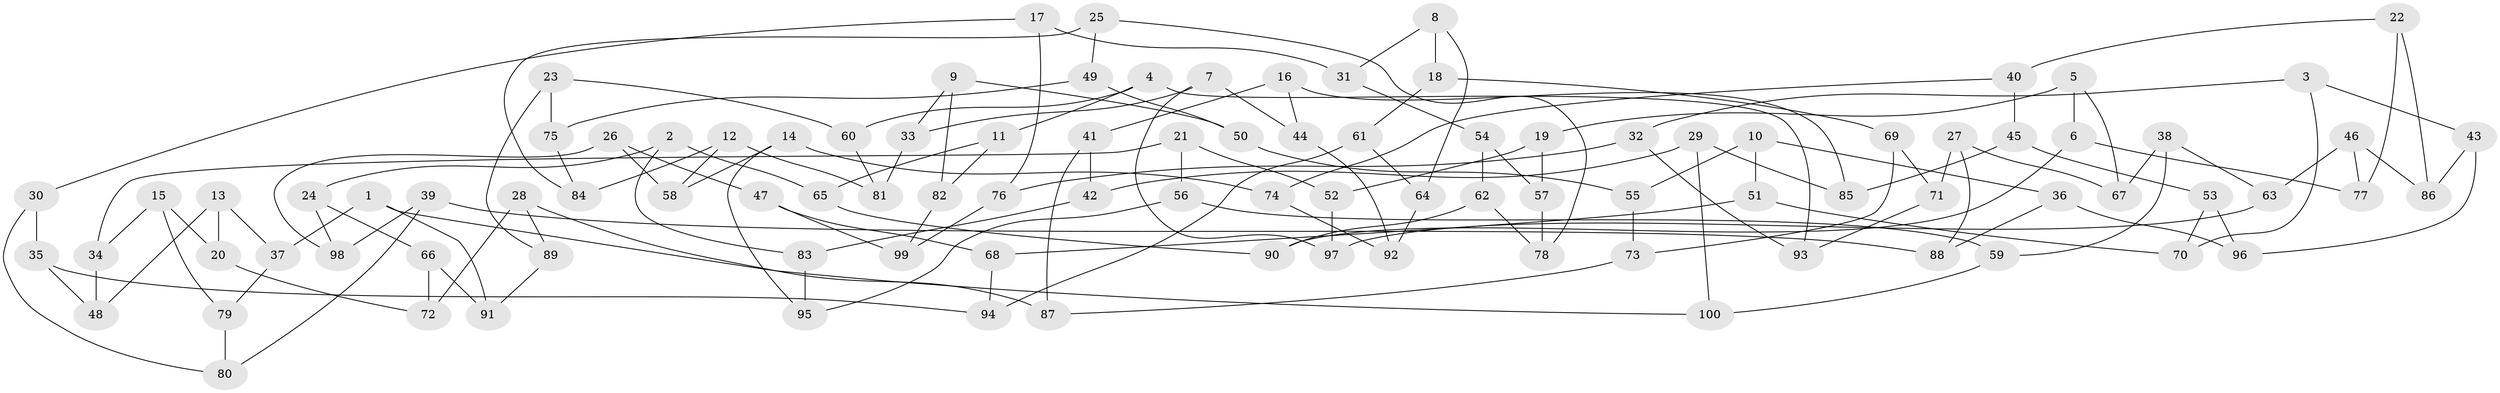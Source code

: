 // Generated by graph-tools (version 1.1) at 2025/39/02/21/25 10:39:00]
// undirected, 100 vertices, 150 edges
graph export_dot {
graph [start="1"]
  node [color=gray90,style=filled];
  1;
  2;
  3;
  4;
  5;
  6;
  7;
  8;
  9;
  10;
  11;
  12;
  13;
  14;
  15;
  16;
  17;
  18;
  19;
  20;
  21;
  22;
  23;
  24;
  25;
  26;
  27;
  28;
  29;
  30;
  31;
  32;
  33;
  34;
  35;
  36;
  37;
  38;
  39;
  40;
  41;
  42;
  43;
  44;
  45;
  46;
  47;
  48;
  49;
  50;
  51;
  52;
  53;
  54;
  55;
  56;
  57;
  58;
  59;
  60;
  61;
  62;
  63;
  64;
  65;
  66;
  67;
  68;
  69;
  70;
  71;
  72;
  73;
  74;
  75;
  76;
  77;
  78;
  79;
  80;
  81;
  82;
  83;
  84;
  85;
  86;
  87;
  88;
  89;
  90;
  91;
  92;
  93;
  94;
  95;
  96;
  97;
  98;
  99;
  100;
  1 -- 91;
  1 -- 100;
  1 -- 37;
  2 -- 65;
  2 -- 24;
  2 -- 83;
  3 -- 32;
  3 -- 70;
  3 -- 43;
  4 -- 93;
  4 -- 60;
  4 -- 11;
  5 -- 67;
  5 -- 6;
  5 -- 19;
  6 -- 77;
  6 -- 90;
  7 -- 33;
  7 -- 44;
  7 -- 97;
  8 -- 64;
  8 -- 31;
  8 -- 18;
  9 -- 50;
  9 -- 82;
  9 -- 33;
  10 -- 51;
  10 -- 36;
  10 -- 55;
  11 -- 65;
  11 -- 82;
  12 -- 84;
  12 -- 81;
  12 -- 58;
  13 -- 20;
  13 -- 37;
  13 -- 48;
  14 -- 58;
  14 -- 74;
  14 -- 95;
  15 -- 34;
  15 -- 79;
  15 -- 20;
  16 -- 85;
  16 -- 44;
  16 -- 41;
  17 -- 30;
  17 -- 31;
  17 -- 76;
  18 -- 69;
  18 -- 61;
  19 -- 52;
  19 -- 57;
  20 -- 72;
  21 -- 52;
  21 -- 34;
  21 -- 56;
  22 -- 86;
  22 -- 77;
  22 -- 40;
  23 -- 75;
  23 -- 60;
  23 -- 89;
  24 -- 66;
  24 -- 98;
  25 -- 84;
  25 -- 78;
  25 -- 49;
  26 -- 98;
  26 -- 47;
  26 -- 58;
  27 -- 88;
  27 -- 67;
  27 -- 71;
  28 -- 72;
  28 -- 89;
  28 -- 87;
  29 -- 100;
  29 -- 42;
  29 -- 85;
  30 -- 35;
  30 -- 80;
  31 -- 54;
  32 -- 76;
  32 -- 93;
  33 -- 81;
  34 -- 48;
  35 -- 94;
  35 -- 48;
  36 -- 96;
  36 -- 88;
  37 -- 79;
  38 -- 59;
  38 -- 63;
  38 -- 67;
  39 -- 80;
  39 -- 88;
  39 -- 98;
  40 -- 45;
  40 -- 74;
  41 -- 42;
  41 -- 87;
  42 -- 83;
  43 -- 86;
  43 -- 96;
  44 -- 92;
  45 -- 85;
  45 -- 53;
  46 -- 63;
  46 -- 86;
  46 -- 77;
  47 -- 99;
  47 -- 68;
  49 -- 50;
  49 -- 75;
  50 -- 55;
  51 -- 70;
  51 -- 68;
  52 -- 97;
  53 -- 70;
  53 -- 96;
  54 -- 62;
  54 -- 57;
  55 -- 73;
  56 -- 95;
  56 -- 59;
  57 -- 78;
  59 -- 100;
  60 -- 81;
  61 -- 94;
  61 -- 64;
  62 -- 90;
  62 -- 78;
  63 -- 97;
  64 -- 92;
  65 -- 90;
  66 -- 91;
  66 -- 72;
  68 -- 94;
  69 -- 73;
  69 -- 71;
  71 -- 93;
  73 -- 87;
  74 -- 92;
  75 -- 84;
  76 -- 99;
  79 -- 80;
  82 -- 99;
  83 -- 95;
  89 -- 91;
}
